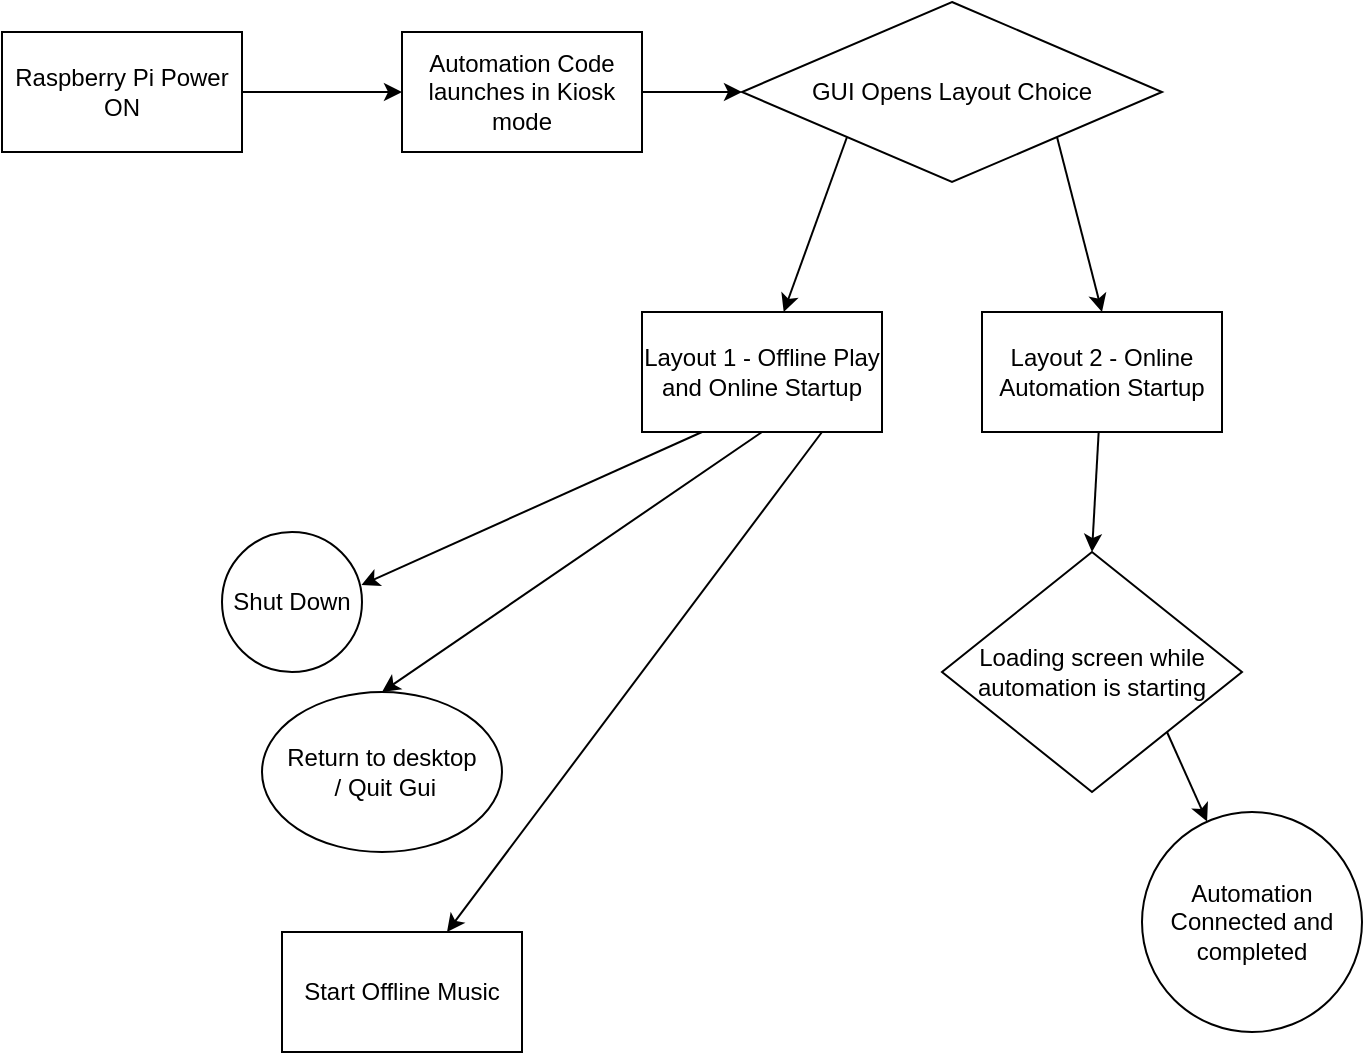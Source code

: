 <mxfile>
    <diagram id="VrkzJVak8nmIPW7uS7e2" name="Page-1">
        <mxGraphModel dx="874" dy="501" grid="1" gridSize="10" guides="1" tooltips="1" connect="1" arrows="1" fold="1" page="1" pageScale="1" pageWidth="850" pageHeight="1100" math="0" shadow="0">
            <root>
                <mxCell id="0"/>
                <mxCell id="1" parent="0"/>
                <mxCell id="5" style="edgeStyle=none;html=1;exitX=1;exitY=0.5;exitDx=0;exitDy=0;entryX=0;entryY=0.5;entryDx=0;entryDy=0;" parent="1" source="2" target="4" edge="1">
                    <mxGeometry relative="1" as="geometry"/>
                </mxCell>
                <mxCell id="2" value="Raspberry Pi Power ON" style="whiteSpace=wrap;html=1;" parent="1" vertex="1">
                    <mxGeometry x="80" y="120" width="120" height="60" as="geometry"/>
                </mxCell>
                <mxCell id="4" value="Automation Code launches in Kiosk mode" style="whiteSpace=wrap;html=1;" parent="1" vertex="1">
                    <mxGeometry x="280" y="120" width="120" height="60" as="geometry"/>
                </mxCell>
                <mxCell id="8" style="edgeStyle=none;html=1;exitX=1;exitY=0.5;exitDx=0;exitDy=0;entryX=0;entryY=0.5;entryDx=0;entryDy=0;" parent="1" source="4" target="39" edge="1">
                    <mxGeometry relative="1" as="geometry">
                        <mxPoint x="400" y="150" as="sourcePoint"/>
                        <mxPoint x="480" y="150.0" as="targetPoint"/>
                    </mxGeometry>
                </mxCell>
                <mxCell id="15" value="" style="edgeStyle=none;html=1;exitX=0;exitY=1;exitDx=0;exitDy=0;" parent="1" source="39" target="14" edge="1">
                    <mxGeometry relative="1" as="geometry">
                        <mxPoint x="522.857" y="180.0" as="sourcePoint"/>
                    </mxGeometry>
                </mxCell>
                <mxCell id="17" style="edgeStyle=none;html=1;exitX=1;exitY=1;exitDx=0;exitDy=0;entryX=0.5;entryY=0;entryDx=0;entryDy=0;" parent="1" source="39" target="16" edge="1">
                    <mxGeometry relative="1" as="geometry">
                        <mxPoint x="570" y="180.0" as="sourcePoint"/>
                    </mxGeometry>
                </mxCell>
                <mxCell id="26" style="edgeStyle=none;html=1;exitX=0.75;exitY=1;exitDx=0;exitDy=0;" edge="1" parent="1" source="14" target="19">
                    <mxGeometry relative="1" as="geometry"/>
                </mxCell>
                <mxCell id="14" value="Layout 1 - Offline Play and Online Startup" style="whiteSpace=wrap;html=1;" parent="1" vertex="1">
                    <mxGeometry x="400" y="260" width="120" height="60" as="geometry"/>
                </mxCell>
                <mxCell id="30" value="" style="edgeStyle=none;html=1;entryX=0.5;entryY=0;entryDx=0;entryDy=0;" edge="1" parent="1" source="16" target="38">
                    <mxGeometry relative="1" as="geometry">
                        <mxPoint x="630" y="390" as="targetPoint"/>
                    </mxGeometry>
                </mxCell>
                <mxCell id="16" value="Layout 2 - Online Automation Startup" style="whiteSpace=wrap;html=1;" parent="1" vertex="1">
                    <mxGeometry x="570" y="260" width="120" height="60" as="geometry"/>
                </mxCell>
                <mxCell id="23" value="" style="edgeStyle=none;html=1;exitX=0.25;exitY=1;exitDx=0;exitDy=0;entryX=0.996;entryY=0.379;entryDx=0;entryDy=0;entryPerimeter=0;" parent="1" source="14" target="36" edge="1">
                    <mxGeometry relative="1" as="geometry"/>
                </mxCell>
                <mxCell id="25" style="edgeStyle=none;html=1;exitX=0.5;exitY=1;exitDx=0;exitDy=0;entryX=0.5;entryY=0;entryDx=0;entryDy=0;" edge="1" parent="1" source="14" target="37">
                    <mxGeometry relative="1" as="geometry"/>
                </mxCell>
                <mxCell id="19" value="Start Offline Music" style="whiteSpace=wrap;html=1;" parent="1" vertex="1">
                    <mxGeometry x="220" y="570" width="120" height="60" as="geometry"/>
                </mxCell>
                <mxCell id="35" value="" style="edgeStyle=none;curved=1;html=1;strokeColor=default;exitX=1;exitY=1;exitDx=0;exitDy=0;" edge="1" parent="1" source="38" target="34">
                    <mxGeometry relative="1" as="geometry">
                        <mxPoint x="645.517" y="450" as="sourcePoint"/>
                    </mxGeometry>
                </mxCell>
                <mxCell id="34" value="Automation Connected and completed" style="ellipse;whiteSpace=wrap;html=1;" vertex="1" parent="1">
                    <mxGeometry x="650" y="510" width="110" height="110" as="geometry"/>
                </mxCell>
                <mxCell id="36" value="Shut Down" style="ellipse;whiteSpace=wrap;html=1;aspect=fixed;rounded=0;" vertex="1" parent="1">
                    <mxGeometry x="190" y="370" width="70" height="70" as="geometry"/>
                </mxCell>
                <mxCell id="37" value="Return to desktop&lt;br&gt;&amp;nbsp;/ Quit Gui" style="ellipse;whiteSpace=wrap;html=1;rounded=0;" vertex="1" parent="1">
                    <mxGeometry x="210" y="450" width="120" height="80" as="geometry"/>
                </mxCell>
                <mxCell id="38" value="Loading screen while automation is starting" style="rhombus;whiteSpace=wrap;html=1;rounded=0;" vertex="1" parent="1">
                    <mxGeometry x="550" y="380" width="150" height="120" as="geometry"/>
                </mxCell>
                <mxCell id="39" value="GUI Opens Layout Choice" style="rhombus;whiteSpace=wrap;html=1;rounded=0;" vertex="1" parent="1">
                    <mxGeometry x="450" y="105" width="210" height="90" as="geometry"/>
                </mxCell>
            </root>
        </mxGraphModel>
    </diagram>
</mxfile>
